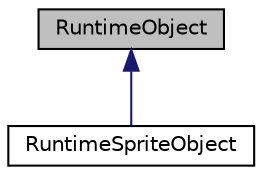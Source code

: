 digraph "RuntimeObject"
{
  edge [fontname="Helvetica",fontsize="10",labelfontname="Helvetica",labelfontsize="10"];
  node [fontname="Helvetica",fontsize="10",shape=record];
  Node1 [label="RuntimeObject",height=0.2,width=0.4,color="black", fillcolor="grey75", style="filled" fontcolor="black"];
  Node1 -> Node2 [dir="back",color="midnightblue",fontsize="10",style="solid",fontname="Helvetica"];
  Node2 [label="RuntimeSpriteObject",height=0.2,width=0.4,color="black", fillcolor="white", style="filled",URL="$dd/d1a/class_runtime_sprite_object.html",tooltip="The class to represents objects of type Sprite at runtime. "];
}
